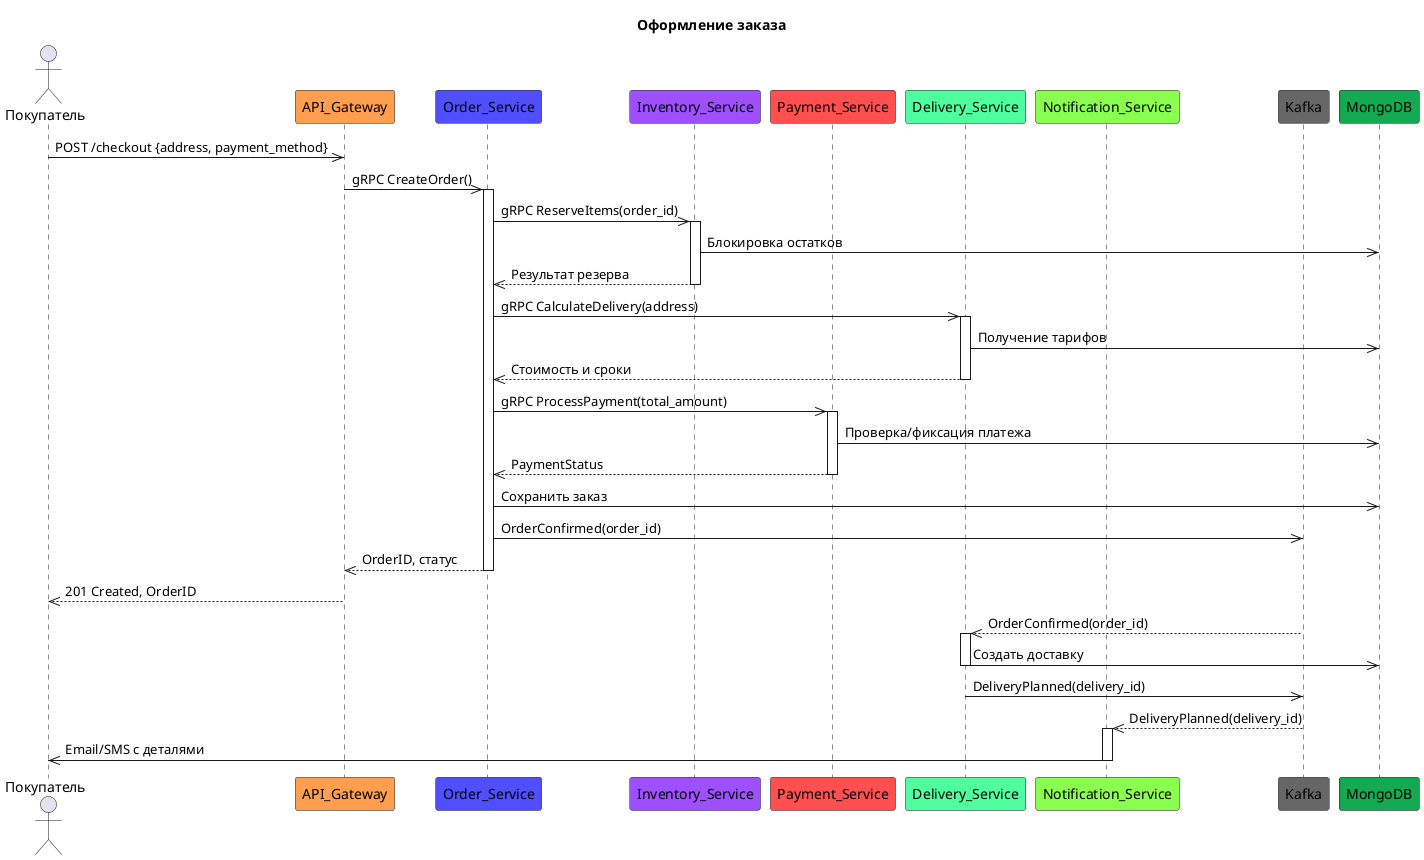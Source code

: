 @startuml Оформление_заказа
title Оформление заказа
    actor Покупатель
    participant API_Gateway #ff9e4f
    participant Order_Service #4f4fff
    participant Inventory_Service #9e4fff
    participant Payment_Service #ff4f4f
    participant Delivery_Service #4fff9e
    participant Notification_Service #8aff4f
    participant Kafka #666666
    participant MongoDB #13aa52

    ' 1. Покупатель инициирует оформление заказа
    Покупатель ->> API_Gateway: POST /checkout {address, payment_method}
    API_Gateway ->> Order_Service++: gRPC CreateOrder()

    ' 2. Резервирование товаров
    Order_Service ->> Inventory_Service++: gRPC ReserveItems(order_id)
    Inventory_Service ->> MongoDB: Блокировка остатков
    Inventory_Service -->> Order_Service--: Результат резерва

    ' 3. Расчет стоимости доставки
    Order_Service ->> Delivery_Service++: gRPC CalculateDelivery(address)
    Delivery_Service ->> MongoDB: Получение тарифов
    Delivery_Service -->> Order_Service--: Стоимость и сроки

    ' 4. Обработка платежа
    Order_Service ->> Payment_Service++: gRPC ProcessPayment(total_amount)
    Payment_Service ->> MongoDB: Проверка/фиксация платежа
    Payment_Service -->> Order_Service--: PaymentStatus

    ' 5. Фиксация заказа
    Order_Service ->> MongoDB: Сохранить заказ
    Order_Service ->> Kafka: OrderConfirmed(order_id)
    Order_Service -->> API_Gateway--: OrderID, статус
    API_Gateway -->> Покупатель: 201 Created, OrderID

    ' 6. Асинхронные процессы (события и уведомления)
    Kafka -->> Delivery_Service++: OrderConfirmed(order_id)
    Delivery_Service ->> MongoDB--: Создать доставку
    Delivery_Service ->> Kafka: DeliveryPlanned(delivery_id)
    
    Kafka -->> Notification_Service++:DeliveryPlanned(delivery_id)
    Notification_Service ->> Покупатель--: Email/SMS с деталями
@enduml